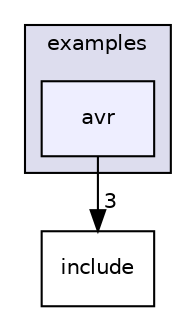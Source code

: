 digraph "examples/avr" {
  compound=true
  node [ fontsize="10", fontname="Helvetica"];
  edge [ labelfontsize="10", labelfontname="Helvetica"];
  subgraph clusterdir_d28a4824dc47e487b107a5db32ef43c4 {
    graph [ bgcolor="#ddddee", pencolor="black", label="examples" fontname="Helvetica", fontsize="10", URL="dir_d28a4824dc47e487b107a5db32ef43c4.html"]
  dir_dcc73ae8d9017409f9960a071b395d53 [shape=box, label="avr", style="filled", fillcolor="#eeeeff", pencolor="black", URL="dir_dcc73ae8d9017409f9960a071b395d53.html"];
  }
  dir_d44c64559bbebec7f509842c48db8b23 [shape=box label="include" URL="dir_d44c64559bbebec7f509842c48db8b23.html"];
  dir_dcc73ae8d9017409f9960a071b395d53->dir_d44c64559bbebec7f509842c48db8b23 [headlabel="3", labeldistance=1.5 headhref="dir_000002_000003.html"];
}
